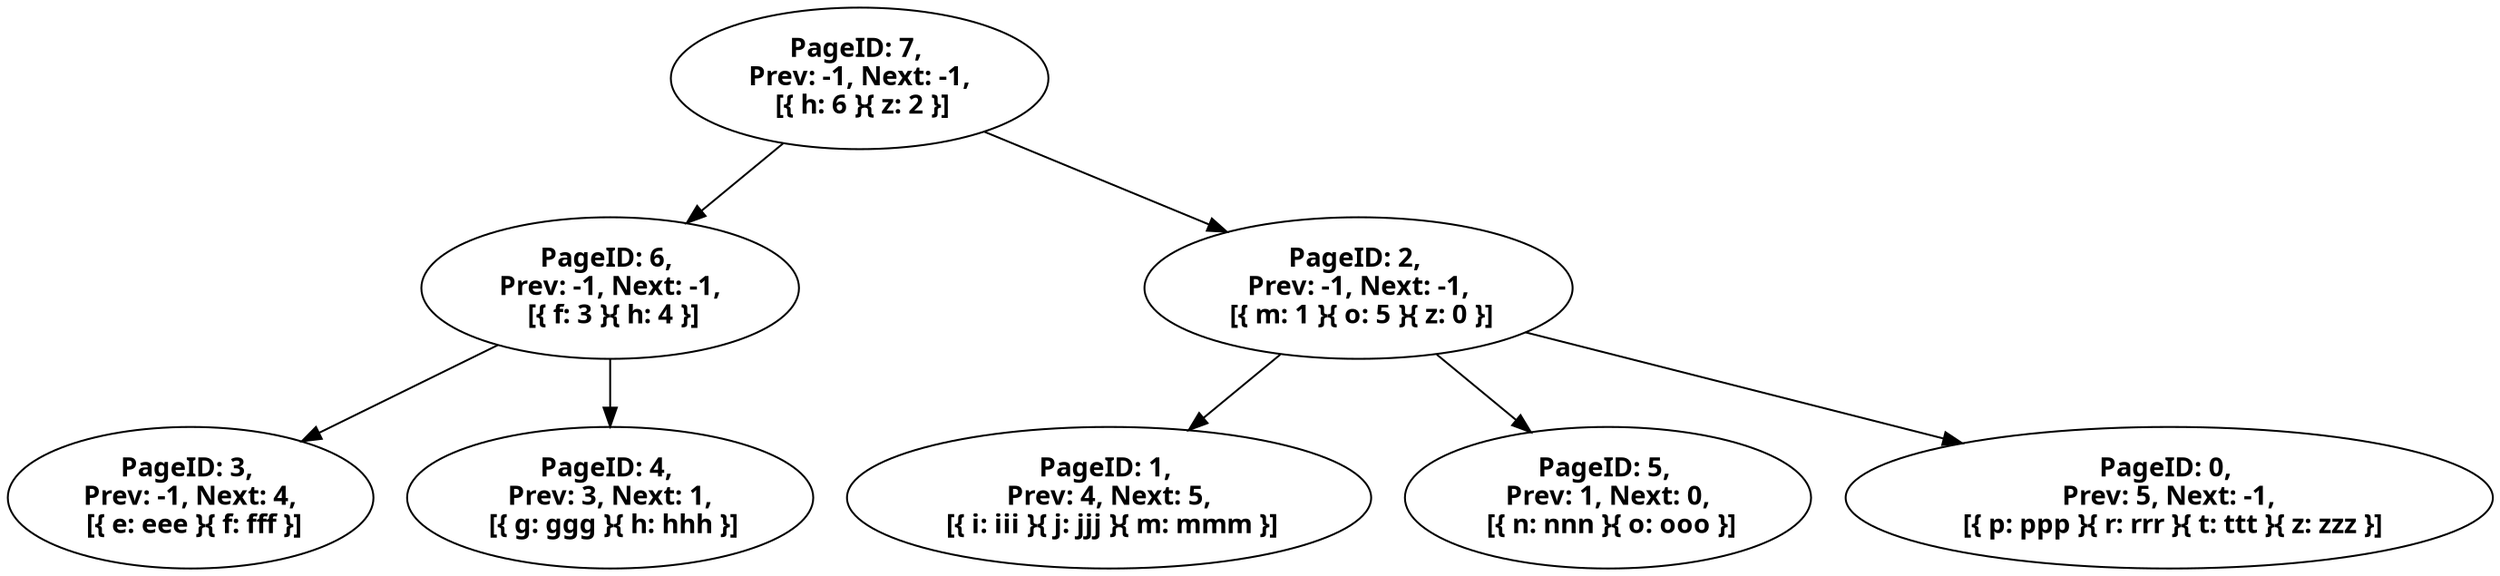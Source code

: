 digraph "" {
		graph [fontname = "Ricty Bold"];
    	node [fontname = "Ricty Bold", label="\N"];
    	edge [fontname = "Ricty Bold"];	"PageID: 7, 
 Prev: -1, Next: -1, 
 [{ h: 6 }{ z: 2 }]" -> "PageID: 6, 
 Prev: -1, Next: -1, 
 [{ f: 3 }{ h: 4 }]"	[ label = "" ];
	"PageID: 7, 
 Prev: -1, Next: -1, 
 [{ h: 6 }{ z: 2 }]" -> "PageID: 2, 
 Prev: -1, Next: -1, 
 [{ m: 1 }{ o: 5 }{ z: 0 }]"	[ label = "" ];
	"PageID: 6, 
 Prev: -1, Next: -1, 
 [{ f: 3 }{ h: 4 }]" -> "PageID: 3, 
 Prev: -1, Next: 4, 
 [{ e: eee }{ f: fff }]"	[ label = "" ];
	"PageID: 6, 
 Prev: -1, Next: -1, 
 [{ f: 3 }{ h: 4 }]" -> "PageID: 4, 
 Prev: 3, Next: 1, 
 [{ g: ggg }{ h: hhh }]"	[ label = "" ];
	"PageID: 2, 
 Prev: -1, Next: -1, 
 [{ m: 1 }{ o: 5 }{ z: 0 }]" -> "PageID: 1, 
 Prev: 4, Next: 5, 
 [{ i: iii }{ j: jjj }{ m: mmm }]"	[ label = "" ];
	"PageID: 2, 
 Prev: -1, Next: -1, 
 [{ m: 1 }{ o: 5 }{ z: 0 }]" -> "PageID: 5, 
 Prev: 1, Next: 0, 
 [{ n: nnn }{ o: ooo }]"	[ label = "" ];
	"PageID: 2, 
 Prev: -1, Next: -1, 
 [{ m: 1 }{ o: 5 }{ z: 0 }]" -> "PageID: 0, 
 Prev: 5, Next: -1, 
 [{ p: ppp }{ r: rrr }{ t: ttt }{ z: zzz }]"	[ label = "" ];
}
